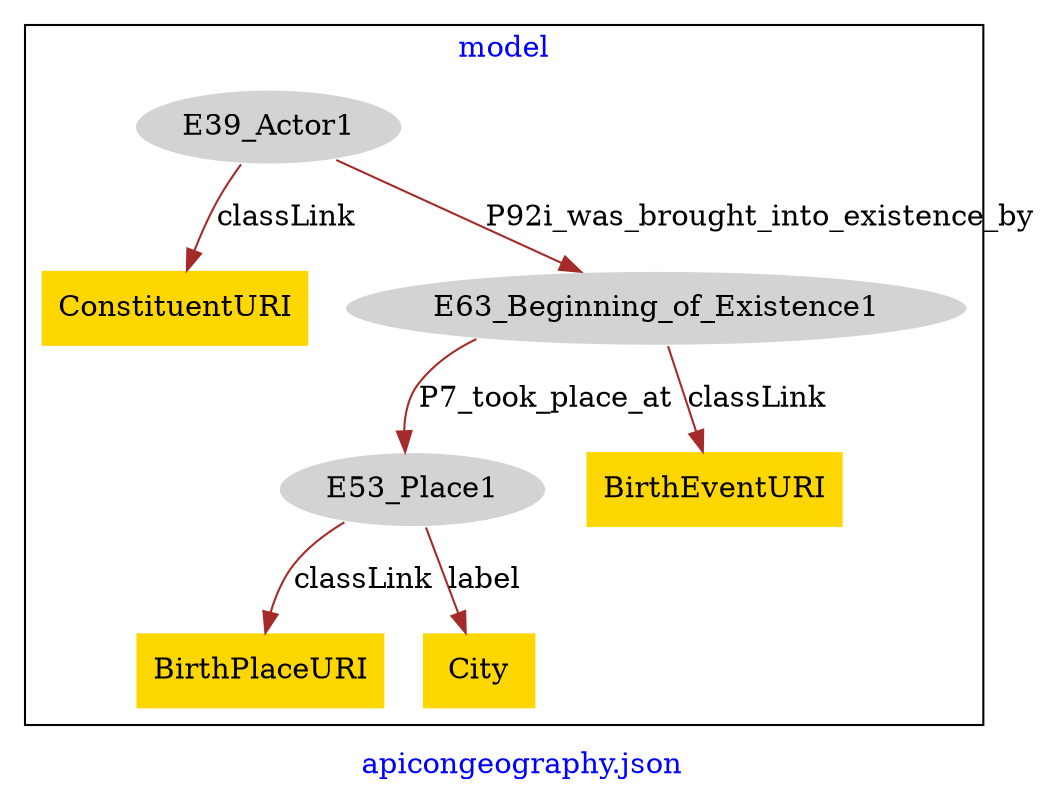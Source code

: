 digraph n0 {
fontcolor="blue"
remincross="true"
label="apicongeography.json"
subgraph cluster {
label="model"
n2[style="filled",color="white",fillcolor="lightgray",label="E39_Actor1"];
n3[shape="plaintext",style="filled",fillcolor="gold",label="ConstituentURI"];
n4[style="filled",color="white",fillcolor="lightgray",label="E63_Beginning_of_Existence1"];
n5[style="filled",color="white",fillcolor="lightgray",label="E53_Place1"];
n6[shape="plaintext",style="filled",fillcolor="gold",label="BirthPlaceURI"];
n7[shape="plaintext",style="filled",fillcolor="gold",label="City"];
n8[shape="plaintext",style="filled",fillcolor="gold",label="BirthEventURI"];
}
n2 -> n3[color="brown",fontcolor="black",label="classLink"]
n2 -> n4[color="brown",fontcolor="black",label="P92i_was_brought_into_existence_by"]
n5 -> n6[color="brown",fontcolor="black",label="classLink"]
n5 -> n7[color="brown",fontcolor="black",label="label"]
n4 -> n8[color="brown",fontcolor="black",label="classLink"]
n4 -> n5[color="brown",fontcolor="black",label="P7_took_place_at"]
}
